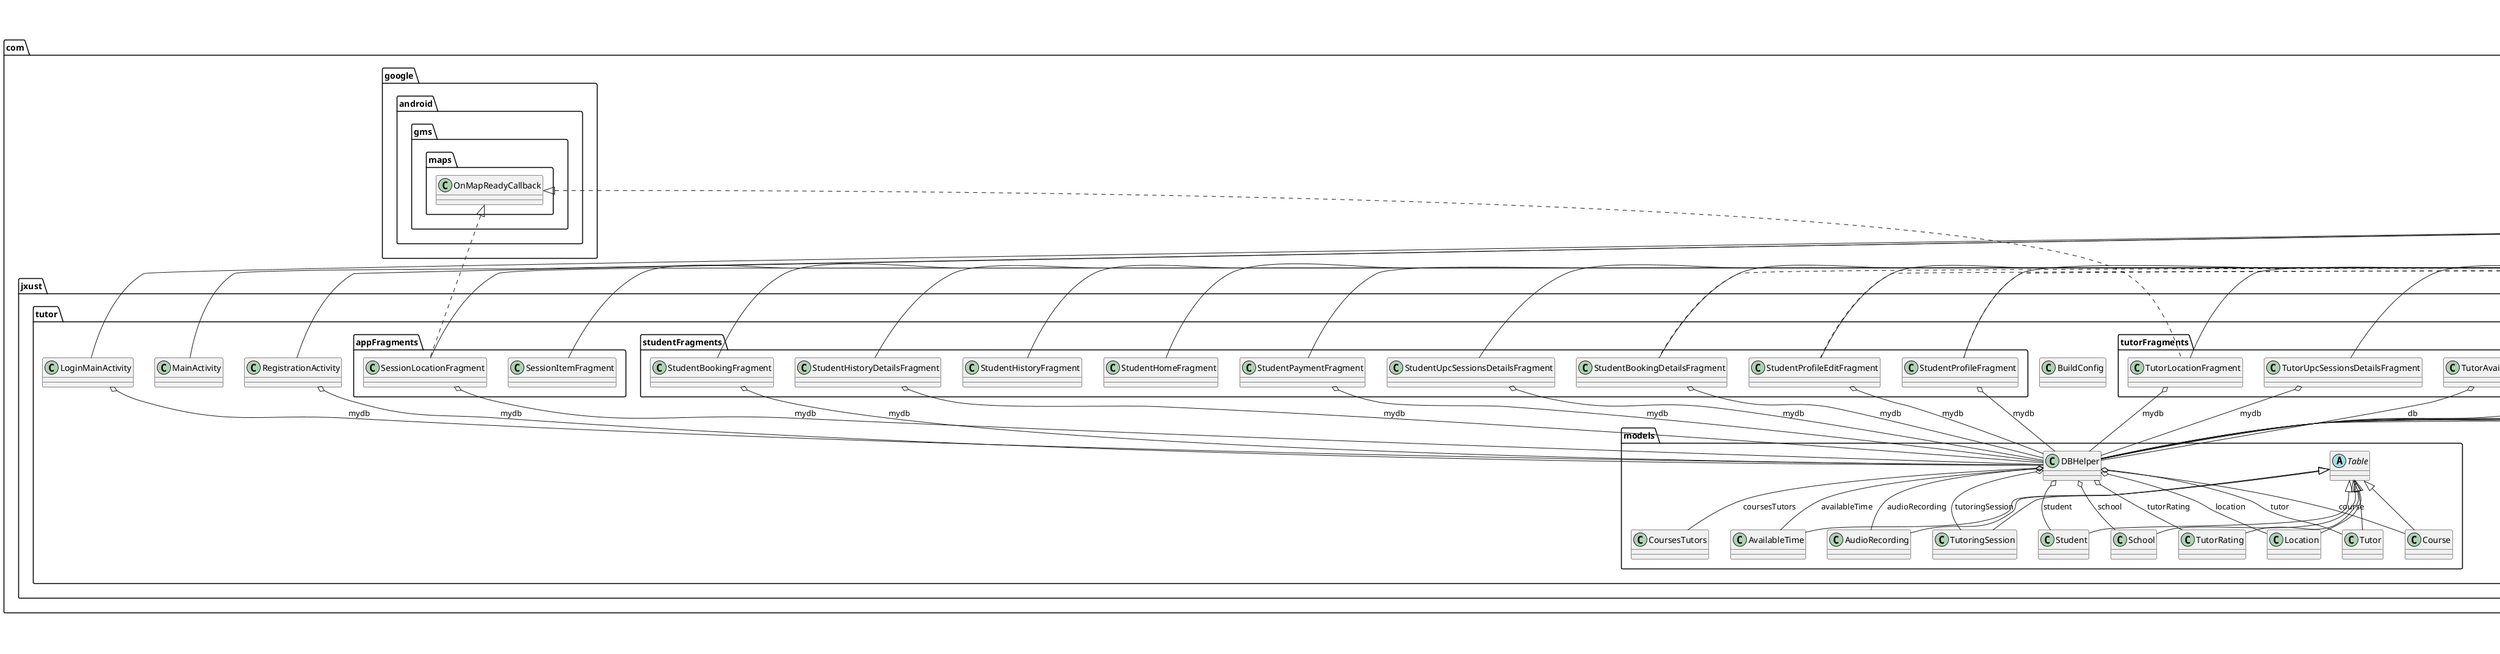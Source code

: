 @startuml

title __JXUST_TUTOR_APP.APP's Class Diagram__\n

  namespace com.jxust.tutor {
    class com.jxust.tutor.BuildConfig {
    }
  }
  

  namespace com.jxust.tutor {
    class com.jxust.tutor.LoginMainActivity {
    }
  }
  

  namespace com.jxust.tutor {
    class com.jxust.tutor.MainActivity {
    }
  }
  

  namespace com.jxust.tutor {
    class com.jxust.tutor.RegistrationActivity {
    }
  }
  

  namespace com.jxust.tutor {
    namespace StudentCursorAdapters {
      class com.jxust.tutor.StudentCursorAdapters.BookingTutorCursorAdapter {
      }
    }
  }
  

  namespace com.jxust.tutor {
    namespace StudentCursorAdapters {
      class com.jxust.tutor.StudentCursorAdapters.HomeQuickBookCursorAdapter {
      }
    }
  }
  

  namespace com.jxust.tutor {
    namespace StudentCursorAdapters {
      class com.jxust.tutor.StudentCursorAdapters.SessionCursorAdapter {
      }
    }
  }
  

  namespace com.jxust.tutor {
    class com.jxust.tutor.StudentMainActivity {
    }
  }
  

  namespace com.jxust.tutor {
    namespace TutorCursorAdapters {
      class com.jxust.tutor.TutorCursorAdapters.SessionCursorAdapter {
      }
    }
  }
  

  namespace com.jxust.tutor {
    class com.jxust.tutor.TutorMainActivity {
    }
  }
  

  namespace com.jxust.tutor {
    namespace adapters {
      class com.jxust.tutor.adapters.CustomTutorDayTimeAdapter {
      }
    }
  }
  

  namespace com.jxust.tutor {
    namespace adapters {
      class com.jxust.tutor.adapters.TutorDayTimeRowitem {
      }
    }
  }
  

  namespace com.jxust.tutor {
    namespace appFragments {
      class com.jxust.tutor.appFragments.SessionItemFragment {
      }
    }
  }
  

  namespace com.jxust.tutor {
    namespace appFragments {
      class com.jxust.tutor.appFragments.SessionLocationFragment {
      }
    }
  }
  

  namespace com.jxust.tutor {
    namespace helpers {
      class com.jxust.tutor.helpers.BottomNavigationViewHelper {
      }
    }
  }
  

  namespace com.jxust.tutor {
    namespace helpers {
      class com.jxust.tutor.helpers.DateFormatHelper {
      }
    }
  }
  

  namespace com.jxust.tutor {
    namespace helpers {
      class com.jxust.tutor.helpers.ValidationHelper {
      }
    }
  }
  

  namespace com.jxust.tutor {
    namespace models {
      class com.jxust.tutor.models.AudioRecording {
      }
    }
  }
  

  namespace com.jxust.tutor {
    namespace models {
      class com.jxust.tutor.models.AvailableTime {
      }
    }
  }
  

  namespace com.jxust.tutor {
    namespace models {
      class com.jxust.tutor.models.Course {
      }
    }
  }
  

  namespace com.jxust.tutor {
    namespace models {
      class com.jxust.tutor.models.CoursesTutors {
      }
    }
  }
  

  namespace com.jxust.tutor {
    namespace models {
      class com.jxust.tutor.models.DBHelper {
      }
    }
  }
  

  namespace com.jxust.tutor {
    namespace models {
      class com.jxust.tutor.models.Location {
      }
    }
  }
  

  namespace com.jxust.tutor {
    namespace models {
      class com.jxust.tutor.models.School {
      }
    }
  }
  

  namespace com.jxust.tutor {
    namespace models {
      class com.jxust.tutor.models.Student {
      }
    }
  }
  

  namespace com.jxust.tutor {
    namespace models {
      abstract class com.jxust.tutor.models.Table {
      }
    }
  }
  

  namespace com.jxust.tutor {
    namespace models {
      class com.jxust.tutor.models.Tutor {
      }
    }
  }
  

  namespace com.jxust.tutor {
    namespace models {
      class com.jxust.tutor.models.TutorRating {
      }
    }
  }
  

  namespace com.jxust.tutor {
    namespace models {
      class com.jxust.tutor.models.TutoringSession {
      }
    }
  }
  

  namespace com.jxust.tutor {
    namespace seeders {
      class com.jxust.tutor.seeders.AudioRecordingSeeder {
      }
    }
  }
  

  namespace com.jxust.tutor {
    namespace seeders {
      class com.jxust.tutor.seeders.AvailableTimeSeeder {
      }
    }
  }
  

  namespace com.jxust.tutor {
    namespace seeders {
      class com.jxust.tutor.seeders.CourseSeeder {
      }
    }
  }
  

  namespace com.jxust.tutor {
    namespace seeders {
      class com.jxust.tutor.seeders.CoursesTutorsSeeder {
      }
    }
  }
  

  namespace com.jxust.tutor {
    namespace seeders {
      class com.jxust.tutor.seeders.DatabaseSeeder {
      }
    }
  }
  

  namespace com.jxust.tutor {
    namespace seeders {
      class com.jxust.tutor.seeders.LocationSeeder {
      }
    }
  }
  

  namespace com.jxust.tutor {
    namespace seeders {
      class com.jxust.tutor.seeders.SchoolSeeder {
      }
    }
  }
  

  namespace com.jxust.tutor {
    namespace seeders {
      class com.jxust.tutor.seeders.StudentSeeder {
      }
    }
  }
  

  namespace com.jxust.tutor {
    namespace seeders {
      class com.jxust.tutor.seeders.TutorRatingSeeder {
      }
    }
  }
  

  namespace com.jxust.tutor {
    namespace seeders {
      class com.jxust.tutor.seeders.TutorSeeder {
      }
    }
  }
  

  namespace com.jxust.tutor {
    namespace seeders {
      class com.jxust.tutor.seeders.TutoringSessionSeeder {
      }
    }
  }
  

  namespace com.jxust.tutor {
    namespace studentFragments {
      class com.jxust.tutor.studentFragments.StudentBookingDetailsFragment {
      }
    }
  }
  

  namespace com.jxust.tutor {
    namespace studentFragments {
      class com.jxust.tutor.studentFragments.StudentBookingFragment {
      }
    }
  }
  

  namespace com.jxust.tutor {
    namespace studentFragments {
      class com.jxust.tutor.studentFragments.StudentHistoryDetailsFragment {
      }
    }
  }
  

  namespace com.jxust.tutor {
    namespace studentFragments {
      class com.jxust.tutor.studentFragments.StudentHistoryFragment {
      }
    }
  }
  

  namespace com.jxust.tutor {
    namespace studentFragments {
      class com.jxust.tutor.studentFragments.StudentHomeFragment {
      }
    }
  }
  

  namespace com.jxust.tutor {
    namespace studentFragments {
      class com.jxust.tutor.studentFragments.StudentPaymentFragment {
      }
    }
  }
  

  namespace com.jxust.tutor {
    namespace studentFragments {
      class com.jxust.tutor.studentFragments.StudentProfileEditFragment {
      }
    }
  }
  

  namespace com.jxust.tutor {
    namespace studentFragments {
      class com.jxust.tutor.studentFragments.StudentProfileFragment {
      }
    }
  }
  

  namespace com.jxust.tutor {
    namespace studentFragments {
      class com.jxust.tutor.studentFragments.StudentUpcSessionsDetailsFragment {
      }
    }
  }
  

  namespace com.jxust.tutor {
    namespace tutorFragments {
      class com.jxust.tutor.tutorFragments.TutorAvailabilityFragment {
      }
    }
  }
  

  namespace com.jxust.tutor {
    namespace tutorFragments {
      class com.jxust.tutor.tutorFragments.TutorCalendarFragment {
      }
    }
  }
  

  namespace com.jxust.tutor {
    namespace tutorFragments {
      class com.jxust.tutor.tutorFragments.TutorHistoryDetailsFragment {
      }
    }
  }
  

  namespace com.jxust.tutor {
    namespace tutorFragments {
      class com.jxust.tutor.tutorFragments.TutorHistoryFragment {
      }
    }
  }
  

  namespace com.jxust.tutor {
    namespace tutorFragments {
      class com.jxust.tutor.tutorFragments.TutorHomeFragment {
      }
    }
  }
  

  namespace com.jxust.tutor {
    namespace tutorFragments {
      class com.jxust.tutor.tutorFragments.TutorLocationFragment {
      }
    }
  }
  

  namespace com.jxust.tutor {
    namespace tutorFragments {
      class com.jxust.tutor.tutorFragments.TutorProfileEditFragment {
      }
    }
  }
  

  namespace com.jxust.tutor {
    namespace tutorFragments {
      class com.jxust.tutor.tutorFragments.TutorProfileFragment {
      }
    }
  }
  

  namespace com.jxust.tutor {
    namespace tutorFragments {
      class com.jxust.tutor.tutorFragments.TutorSingleDayAvailabilityFragment {
      }
    }
  }
  

  namespace com.jxust.tutor {
    namespace tutorFragments {
      class com.jxust.tutor.tutorFragments.TutorUpcSessionsDetailsFragment {
      }
    }
  }
  

  com.jxust.tutor.LoginMainActivity -up-|> android.support.v7.app.AppCompatActivity
  com.jxust.tutor.LoginMainActivity o-- com.jxust.tutor.models.DBHelper : mydb
  com.jxust.tutor.MainActivity -up-|> android.support.v7.app.AppCompatActivity
  com.jxust.tutor.RegistrationActivity -up-|> android.support.v7.app.AppCompatActivity
  com.jxust.tutor.RegistrationActivity o-- com.jxust.tutor.models.DBHelper : mydb
  com.jxust.tutor.StudentCursorAdapters.BookingTutorCursorAdapter -up-|> android.widget.CursorAdapter
  com.jxust.tutor.StudentCursorAdapters.HomeQuickBookCursorAdapter -up-|> android.widget.CursorAdapter
  com.jxust.tutor.StudentCursorAdapters.SessionCursorAdapter -up-|> android.widget.CursorAdapter
  com.jxust.tutor.StudentMainActivity -up-|> android.support.v4.app.FragmentActivity
  com.jxust.tutor.TutorCursorAdapters.SessionCursorAdapter -up-|> android.widget.CursorAdapter
  com.jxust.tutor.TutorMainActivity -up-|> android.support.v4.app.FragmentActivity
  com.jxust.tutor.adapters.CustomTutorDayTimeAdapter -up-|> android.widget.ArrayAdapter
  com.jxust.tutor.adapters.CustomTutorDayTimeAdapter o-- com.jxust.tutor.helpers.DateFormatHelper : formatHelper
  com.jxust.tutor.appFragments.SessionItemFragment -up-|> android.support.v4.app.Fragment
  com.jxust.tutor.appFragments.SessionLocationFragment .up.|> com.google.android.gms.maps.OnMapReadyCallback
  com.jxust.tutor.appFragments.SessionLocationFragment -up-|> android.support.v4.app.Fragment
  com.jxust.tutor.appFragments.SessionLocationFragment o-- com.jxust.tutor.models.DBHelper : mydb
  com.jxust.tutor.models.AudioRecording -up-|> com.jxust.tutor.models.Table
  com.jxust.tutor.models.AvailableTime -up-|> com.jxust.tutor.models.Table
  com.jxust.tutor.models.Course -up-|> com.jxust.tutor.models.Table
  com.jxust.tutor.models.DBHelper -up-|> android.database.sqlite.SQLiteOpenHelper
  com.jxust.tutor.models.DBHelper o-- com.jxust.tutor.models.AudioRecording : audioRecording
  com.jxust.tutor.models.DBHelper o-- com.jxust.tutor.models.AvailableTime : availableTime
  com.jxust.tutor.models.DBHelper o-- com.jxust.tutor.models.Course : course
  com.jxust.tutor.models.DBHelper o-- com.jxust.tutor.models.CoursesTutors : coursesTutors
  com.jxust.tutor.models.DBHelper o-- com.jxust.tutor.models.Location : location
  com.jxust.tutor.models.DBHelper o-- com.jxust.tutor.models.School : school
  com.jxust.tutor.models.DBHelper o-- com.jxust.tutor.models.Student : student
  com.jxust.tutor.models.DBHelper o-- com.jxust.tutor.models.Tutor : tutor
  com.jxust.tutor.models.DBHelper o-- com.jxust.tutor.models.TutorRating : tutorRating
  com.jxust.tutor.models.DBHelper o-- com.jxust.tutor.models.TutoringSession : tutoringSession
  com.jxust.tutor.models.Location -up-|> com.jxust.tutor.models.Table
  com.jxust.tutor.models.School -up-|> com.jxust.tutor.models.Table
  com.jxust.tutor.models.Student -up-|> com.jxust.tutor.models.Table
  com.jxust.tutor.models.Tutor -up-|> com.jxust.tutor.models.Table
  com.jxust.tutor.models.TutorRating -up-|> com.jxust.tutor.models.Table
  com.jxust.tutor.models.TutoringSession -up-|> com.jxust.tutor.models.Table
  com.jxust.tutor.seeders.DatabaseSeeder o-- com.jxust.tutor.models.DBHelper : mydb
  com.jxust.tutor.studentFragments.StudentBookingDetailsFragment .up.|> android.view.View.OnClickListener
  com.jxust.tutor.studentFragments.StudentBookingDetailsFragment -up-|> android.support.v4.app.Fragment
  com.jxust.tutor.studentFragments.StudentBookingDetailsFragment o-- com.jxust.tutor.models.DBHelper : mydb
  com.jxust.tutor.studentFragments.StudentBookingFragment -up-|> android.support.v4.app.Fragment
  com.jxust.tutor.studentFragments.StudentBookingFragment o-- com.jxust.tutor.models.DBHelper : mydb
  com.jxust.tutor.studentFragments.StudentHistoryDetailsFragment -up-|> android.support.v4.app.Fragment
  com.jxust.tutor.studentFragments.StudentHistoryDetailsFragment o-- com.jxust.tutor.models.DBHelper : mydb
  com.jxust.tutor.studentFragments.StudentHistoryFragment -up-|> android.support.v4.app.Fragment
  com.jxust.tutor.studentFragments.StudentHomeFragment -up-|> android.support.v4.app.Fragment
  com.jxust.tutor.studentFragments.StudentPaymentFragment -up-|> android.support.v4.app.Fragment
  com.jxust.tutor.studentFragments.StudentPaymentFragment o-- com.jxust.tutor.models.DBHelper : mydb
  com.jxust.tutor.studentFragments.StudentProfileEditFragment .up.|> android.view.View.OnClickListener
  com.jxust.tutor.studentFragments.StudentProfileEditFragment -up-|> android.support.v4.app.Fragment
  com.jxust.tutor.studentFragments.StudentProfileEditFragment o-- com.jxust.tutor.models.DBHelper : mydb
  com.jxust.tutor.studentFragments.StudentProfileFragment .up.|> android.view.View.OnClickListener
  com.jxust.tutor.studentFragments.StudentProfileFragment -up-|> android.support.v4.app.Fragment
  com.jxust.tutor.studentFragments.StudentProfileFragment o-- com.jxust.tutor.models.DBHelper : mydb
  com.jxust.tutor.studentFragments.StudentUpcSessionsDetailsFragment -up-|> android.support.v4.app.Fragment
  com.jxust.tutor.studentFragments.StudentUpcSessionsDetailsFragment o-- com.jxust.tutor.models.DBHelper : mydb
  com.jxust.tutor.tutorFragments.TutorAvailabilityFragment -up-|> android.support.v4.app.Fragment
  com.jxust.tutor.tutorFragments.TutorAvailabilityFragment o-- com.jxust.tutor.models.DBHelper : db
  com.jxust.tutor.tutorFragments.TutorCalendarFragment -up-|> android.support.v4.app.Fragment
  com.jxust.tutor.tutorFragments.TutorCalendarFragment o-- com.jxust.tutor.models.DBHelper : db
  com.jxust.tutor.tutorFragments.TutorHistoryDetailsFragment -up-|> android.support.v4.app.Fragment
  com.jxust.tutor.tutorFragments.TutorHistoryDetailsFragment o-- com.jxust.tutor.models.DBHelper : mydb
  com.jxust.tutor.tutorFragments.TutorHistoryFragment -up-|> android.support.v4.app.Fragment
  com.jxust.tutor.tutorFragments.TutorHomeFragment -up-|> android.support.v4.app.Fragment
  com.jxust.tutor.tutorFragments.TutorLocationFragment .up.|> com.google.android.gms.maps.OnMapReadyCallback
  com.jxust.tutor.tutorFragments.TutorLocationFragment -up-|> android.support.v4.app.Fragment
  com.jxust.tutor.tutorFragments.TutorLocationFragment o-- com.jxust.tutor.models.DBHelper : mydb
  com.jxust.tutor.tutorFragments.TutorProfileEditFragment .up.|> android.view.View.OnClickListener
  com.jxust.tutor.tutorFragments.TutorProfileEditFragment -up-|> android.support.v4.app.Fragment
  com.jxust.tutor.tutorFragments.TutorProfileEditFragment o-- com.jxust.tutor.models.DBHelper : mydb
  com.jxust.tutor.tutorFragments.TutorProfileFragment .up.|> android.view.View.OnClickListener
  com.jxust.tutor.tutorFragments.TutorProfileFragment -up-|> android.support.v4.app.Fragment
  com.jxust.tutor.tutorFragments.TutorProfileFragment o-- com.jxust.tutor.models.DBHelper : mydb
  com.jxust.tutor.tutorFragments.TutorSingleDayAvailabilityFragment -up-|> android.support.v4.app.Fragment
  com.jxust.tutor.tutorFragments.TutorSingleDayAvailabilityFragment o-- com.jxust.tutor.models.DBHelper : db
  com.jxust.tutor.tutorFragments.TutorUpcSessionsDetailsFragment -up-|> android.support.v4.app.Fragment
  com.jxust.tutor.tutorFragments.TutorUpcSessionsDetailsFragment o-- com.jxust.tutor.models.DBHelper : mydb


right footer


PlantUML diagram generated by SketchIt! (https://bitbucket.org/pmesmeur/sketch.it)
For more information about this tool, please contact philippe.mesmeur@gmail.com
endfooter

@enduml
